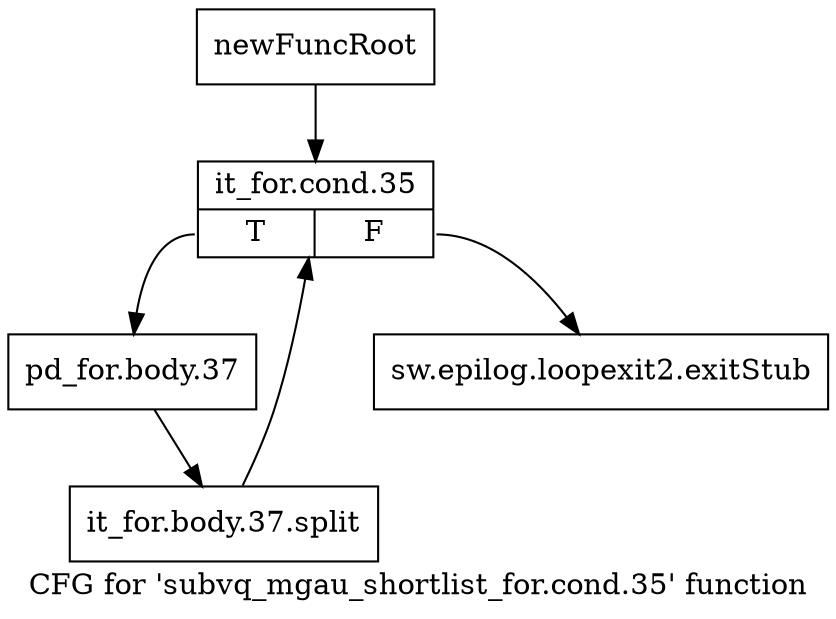digraph "CFG for 'subvq_mgau_shortlist_for.cond.35' function" {
	label="CFG for 'subvq_mgau_shortlist_for.cond.35' function";

	Node0x12a9ae0 [shape=record,label="{newFuncRoot}"];
	Node0x12a9ae0 -> Node0x132d9b0;
	Node0x132d960 [shape=record,label="{sw.epilog.loopexit2.exitStub}"];
	Node0x132d9b0 [shape=record,label="{it_for.cond.35|{<s0>T|<s1>F}}"];
	Node0x132d9b0:s0 -> Node0x132da00;
	Node0x132d9b0:s1 -> Node0x132d960;
	Node0x132da00 [shape=record,label="{pd_for.body.37}"];
	Node0x132da00 -> Node0x164a020;
	Node0x164a020 [shape=record,label="{it_for.body.37.split}"];
	Node0x164a020 -> Node0x132d9b0;
}
